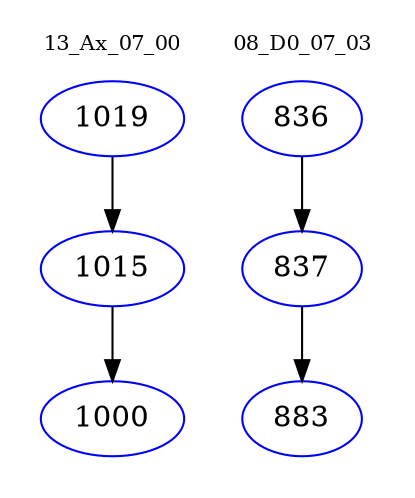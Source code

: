 digraph{
subgraph cluster_0 {
color = white
label = "13_Ax_07_00";
fontsize=10;
T0_1019 [label="1019", color="blue"]
T0_1019 -> T0_1015 [color="black"]
T0_1015 [label="1015", color="blue"]
T0_1015 -> T0_1000 [color="black"]
T0_1000 [label="1000", color="blue"]
}
subgraph cluster_1 {
color = white
label = "08_D0_07_03";
fontsize=10;
T1_836 [label="836", color="blue"]
T1_836 -> T1_837 [color="black"]
T1_837 [label="837", color="blue"]
T1_837 -> T1_883 [color="black"]
T1_883 [label="883", color="blue"]
}
}
